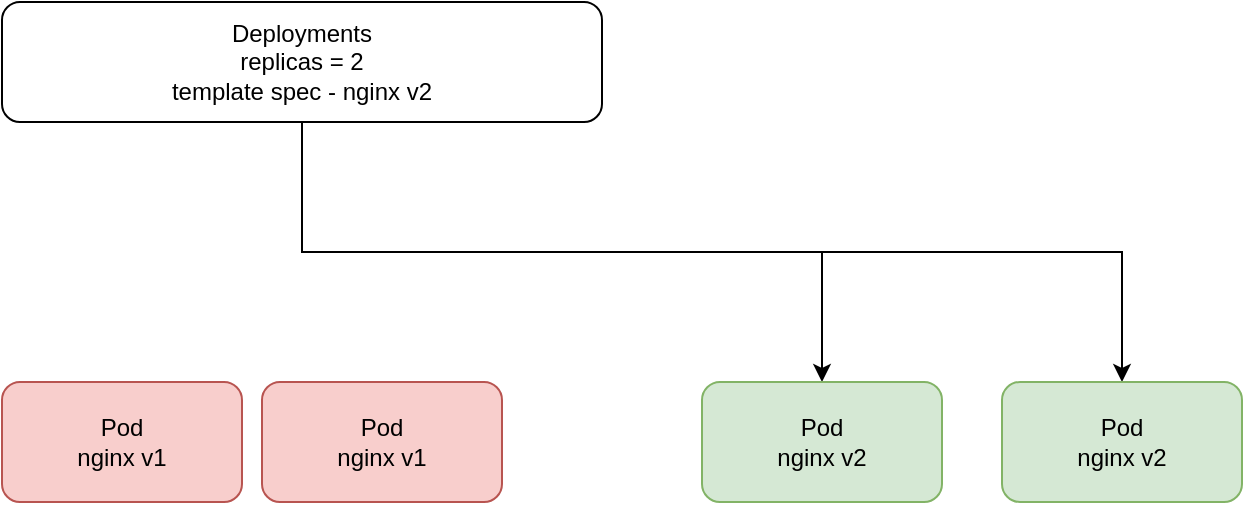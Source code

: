 <mxfile version="16.1.2" type="device"><diagram id="NkX3YDX1I7fjAGdv_0Hl" name="Page-1"><mxGraphModel dx="1106" dy="997" grid="1" gridSize="10" guides="1" tooltips="1" connect="1" arrows="1" fold="1" page="1" pageScale="1" pageWidth="850" pageHeight="1100" math="0" shadow="0"><root><mxCell id="0"/><mxCell id="1" parent="0"/><mxCell id="TDz-sHG2sghQoqLE4BUn-2" value="Pod&lt;br&gt;nginx v1" style="rounded=1;whiteSpace=wrap;html=1;fillColor=#f8cecc;strokeColor=#b85450;" vertex="1" parent="1"><mxGeometry x="190" y="340" width="120" height="60" as="geometry"/></mxCell><mxCell id="TDz-sHG2sghQoqLE4BUn-9" style="edgeStyle=orthogonalEdgeStyle;rounded=0;orthogonalLoop=1;jettySize=auto;html=1;exitX=0.5;exitY=1;exitDx=0;exitDy=0;" edge="1" parent="1" source="TDz-sHG2sghQoqLE4BUn-3" target="TDz-sHG2sghQoqLE4BUn-7"><mxGeometry relative="1" as="geometry"/></mxCell><mxCell id="TDz-sHG2sghQoqLE4BUn-10" style="edgeStyle=orthogonalEdgeStyle;rounded=0;orthogonalLoop=1;jettySize=auto;html=1;exitX=0.5;exitY=1;exitDx=0;exitDy=0;" edge="1" parent="1" source="TDz-sHG2sghQoqLE4BUn-3" target="TDz-sHG2sghQoqLE4BUn-8"><mxGeometry relative="1" as="geometry"/></mxCell><mxCell id="TDz-sHG2sghQoqLE4BUn-3" value="Deployments&lt;br&gt;replicas = 2&lt;br&gt;template spec - nginx v2" style="rounded=1;whiteSpace=wrap;html=1;" vertex="1" parent="1"><mxGeometry x="190" y="150" width="300" height="60" as="geometry"/></mxCell><mxCell id="TDz-sHG2sghQoqLE4BUn-5" value="Pod&lt;br&gt;nginx v1" style="rounded=1;whiteSpace=wrap;html=1;fillColor=#f8cecc;strokeColor=#b85450;" vertex="1" parent="1"><mxGeometry x="320" y="340" width="120" height="60" as="geometry"/></mxCell><mxCell id="TDz-sHG2sghQoqLE4BUn-7" value="Pod&lt;br&gt;nginx v2" style="rounded=1;whiteSpace=wrap;html=1;fillColor=#d5e8d4;strokeColor=#82b366;" vertex="1" parent="1"><mxGeometry x="540" y="340" width="120" height="60" as="geometry"/></mxCell><mxCell id="TDz-sHG2sghQoqLE4BUn-8" value="Pod&lt;br&gt;nginx v2" style="rounded=1;whiteSpace=wrap;html=1;fillColor=#d5e8d4;strokeColor=#82b366;" vertex="1" parent="1"><mxGeometry x="690" y="340" width="120" height="60" as="geometry"/></mxCell></root></mxGraphModel></diagram></mxfile>